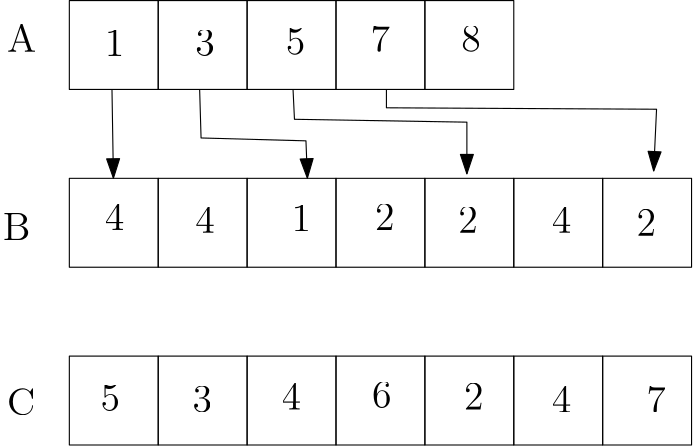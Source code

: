 <?xml version="1.0"?>
<!DOCTYPE ipe SYSTEM "ipe.dtd">
<ipe version="70206" creator="Ipe 7.2.6">
<info created="D:20161128181242" modified="D:20161128181242"/>
<ipestyle name="basic">
<symbol name="arrow/arc(spx)">
<path stroke="sym-stroke" fill="sym-stroke" pen="sym-pen">
0 0 m
-1 0.333 l
-1 -0.333 l
h
</path>
</symbol>
<symbol name="arrow/farc(spx)">
<path stroke="sym-stroke" fill="white" pen="sym-pen">
0 0 m
-1 0.333 l
-1 -0.333 l
h
</path>
</symbol>
<symbol name="arrow/ptarc(spx)">
<path stroke="sym-stroke" fill="sym-stroke" pen="sym-pen">
0 0 m
-1 0.333 l
-0.8 0 l
-1 -0.333 l
h
</path>
</symbol>
<symbol name="arrow/fptarc(spx)">
<path stroke="sym-stroke" fill="white" pen="sym-pen">
0 0 m
-1 0.333 l
-0.8 0 l
-1 -0.333 l
h
</path>
</symbol>
<symbol name="mark/circle(sx)" transformations="translations">
<path fill="sym-stroke">
0.6 0 0 0.6 0 0 e
0.4 0 0 0.4 0 0 e
</path>
</symbol>
<symbol name="mark/disk(sx)" transformations="translations">
<path fill="sym-stroke">
0.6 0 0 0.6 0 0 e
</path>
</symbol>
<symbol name="mark/fdisk(sfx)" transformations="translations">
<group>
<path fill="sym-fill">
0.5 0 0 0.5 0 0 e
</path>
<path fill="sym-stroke" fillrule="eofill">
0.6 0 0 0.6 0 0 e
0.4 0 0 0.4 0 0 e
</path>
</group>
</symbol>
<symbol name="mark/box(sx)" transformations="translations">
<path fill="sym-stroke" fillrule="eofill">
-0.6 -0.6 m
0.6 -0.6 l
0.6 0.6 l
-0.6 0.6 l
h
-0.4 -0.4 m
0.4 -0.4 l
0.4 0.4 l
-0.4 0.4 l
h
</path>
</symbol>
<symbol name="mark/square(sx)" transformations="translations">
<path fill="sym-stroke">
-0.6 -0.6 m
0.6 -0.6 l
0.6 0.6 l
-0.6 0.6 l
h
</path>
</symbol>
<symbol name="mark/fsquare(sfx)" transformations="translations">
<group>
<path fill="sym-fill">
-0.5 -0.5 m
0.5 -0.5 l
0.5 0.5 l
-0.5 0.5 l
h
</path>
<path fill="sym-stroke" fillrule="eofill">
-0.6 -0.6 m
0.6 -0.6 l
0.6 0.6 l
-0.6 0.6 l
h
-0.4 -0.4 m
0.4 -0.4 l
0.4 0.4 l
-0.4 0.4 l
h
</path>
</group>
</symbol>
<symbol name="mark/cross(sx)" transformations="translations">
<group>
<path fill="sym-stroke">
-0.43 -0.57 m
0.57 0.43 l
0.43 0.57 l
-0.57 -0.43 l
h
</path>
<path fill="sym-stroke">
-0.43 0.57 m
0.57 -0.43 l
0.43 -0.57 l
-0.57 0.43 l
h
</path>
</group>
</symbol>
<symbol name="arrow/fnormal(spx)">
<path stroke="sym-stroke" fill="white" pen="sym-pen">
0 0 m
-1 0.333 l
-1 -0.333 l
h
</path>
</symbol>
<symbol name="arrow/pointed(spx)">
<path stroke="sym-stroke" fill="sym-stroke" pen="sym-pen">
0 0 m
-1 0.333 l
-0.8 0 l
-1 -0.333 l
h
</path>
</symbol>
<symbol name="arrow/fpointed(spx)">
<path stroke="sym-stroke" fill="white" pen="sym-pen">
0 0 m
-1 0.333 l
-0.8 0 l
-1 -0.333 l
h
</path>
</symbol>
<symbol name="arrow/linear(spx)">
<path stroke="sym-stroke" pen="sym-pen">
-1 0.333 m
0 0 l
-1 -0.333 l
</path>
</symbol>
<symbol name="arrow/fdouble(spx)">
<path stroke="sym-stroke" fill="white" pen="sym-pen">
0 0 m
-1 0.333 l
-1 -0.333 l
h
-1 0 m
-2 0.333 l
-2 -0.333 l
h
</path>
</symbol>
<symbol name="arrow/double(spx)">
<path stroke="sym-stroke" fill="sym-stroke" pen="sym-pen">
0 0 m
-1 0.333 l
-1 -0.333 l
h
-1 0 m
-2 0.333 l
-2 -0.333 l
h
</path>
</symbol>
<pen name="heavier" value="0.8"/>
<pen name="fat" value="1.2"/>
<pen name="ultrafat" value="2"/>
<symbolsize name="large" value="5"/>
<symbolsize name="small" value="2"/>
<symbolsize name="tiny" value="1.1"/>
<arrowsize name="large" value="10"/>
<arrowsize name="small" value="5"/>
<arrowsize name="tiny" value="3"/>
<color name="red" value="1 0 0"/>
<color name="green" value="0 1 0"/>
<color name="blue" value="0 0 1"/>
<color name="yellow" value="1 1 0"/>
<color name="orange" value="1 0.647 0"/>
<color name="gold" value="1 0.843 0"/>
<color name="purple" value="0.627 0.125 0.941"/>
<color name="gray" value="0.745"/>
<color name="brown" value="0.647 0.165 0.165"/>
<color name="navy" value="0 0 0.502"/>
<color name="pink" value="1 0.753 0.796"/>
<color name="seagreen" value="0.18 0.545 0.341"/>
<color name="turquoise" value="0.251 0.878 0.816"/>
<color name="violet" value="0.933 0.51 0.933"/>
<color name="darkblue" value="0 0 0.545"/>
<color name="darkcyan" value="0 0.545 0.545"/>
<color name="darkgray" value="0.663"/>
<color name="darkgreen" value="0 0.392 0"/>
<color name="darkmagenta" value="0.545 0 0.545"/>
<color name="darkorange" value="1 0.549 0"/>
<color name="darkred" value="0.545 0 0"/>
<color name="lightblue" value="0.678 0.847 0.902"/>
<color name="lightcyan" value="0.878 1 1"/>
<color name="lightgray" value="0.827"/>
<color name="lightgreen" value="0.565 0.933 0.565"/>
<color name="lightyellow" value="1 1 0.878"/>
<dashstyle name="dashed" value="[4] 0"/>
<dashstyle name="dotted" value="[1 3] 0"/>
<dashstyle name="dash dotted" value="[4 2 1 2] 0"/>
<dashstyle name="dash dot dotted" value="[4 2 1 2 1 2] 0"/>
<textsize name="large" value="\large"/>
<textsize name="Large" value="\Large"/>
<textsize name="LARGE" value="\LARGE"/>
<textsize name="huge" value="\huge"/>
<textsize name="Huge" value="\Huge"/>
<textsize name="small" value="\small"/>
<textsize name="footnote" value="\footnotesize"/>
<textsize name="tiny" value="\tiny"/>
<textstyle name="center" begin="\begin{center}" end="\end{center}"/>
<textstyle name="itemize" begin="\begin{itemize}" end="\end{itemize}"/>
<textstyle name="item" begin="\begin{itemize}\item{}" end="\end{itemize}"/>
<gridsize name="4 pts" value="4"/>
<gridsize name="8 pts (~3 mm)" value="8"/>
<gridsize name="16 pts (~6 mm)" value="16"/>
<gridsize name="32 pts (~12 mm)" value="32"/>
<gridsize name="10 pts (~3.5 mm)" value="10"/>
<gridsize name="20 pts (~7 mm)" value="20"/>
<gridsize name="14 pts (~5 mm)" value="14"/>
<gridsize name="28 pts (~10 mm)" value="28"/>
<gridsize name="56 pts (~20 mm)" value="56"/>
<anglesize name="90 deg" value="90"/>
<anglesize name="60 deg" value="60"/>
<anglesize name="45 deg" value="45"/>
<anglesize name="30 deg" value="30"/>
<anglesize name="22.5 deg" value="22.5"/>
<opacity name="10%" value="0.1"/>
<opacity name="30%" value="0.3"/>
<opacity name="50%" value="0.5"/>
<opacity name="75%" value="0.75"/>
<tiling name="falling" angle="-60" step="4" width="1"/>
<tiling name="rising" angle="30" step="4" width="1"/>
</ipestyle>
<page>
<layer name="alpha"/>
<view layers="alpha" active="alpha"/>
<path layer="alpha" stroke="black">
128 768 m
128 736 l
160 736 l
160 768 l
h
</path>
<path stroke="black">
160 768 m
160 736 l
192 736 l
192 768 l
h
</path>
<path stroke="black">
192 768 m
192 736 l
224 736 l
224 768 l
h
</path>
<path stroke="black">
224 768 m
224 736 l
256 736 l
256 768 l
h
</path>
<path stroke="black">
256 768 m
256 736 l
288 736 l
288 768 l
h
</path>
<text transformations="translations" pos="140.767 748.016" stroke="black" type="label" width="7.024" height="9.245" depth="0" valign="baseline" size="Large">1</text>
<text matrix="1 0 0 1 -9.82815 -4.13817" transformations="translations" pos="183.183 752.154" stroke="black" type="label" width="7.024" height="9.245" depth="0" valign="baseline" size="Large">3</text>
<text matrix="1 0 0 1 -6.72453 -0.517271" transformations="translations" pos="212.668 749.051" stroke="black" type="label" width="7.024" height="9.245" depth="0" valign="baseline" size="Large">5</text>
<text matrix="1 0 0 1 -4.65544 -3.10363" transformations="translations" pos="241.117 752.671" stroke="black" type="label" width="7.024" height="9.245" depth="0" valign="baseline" size="Large">7</text>
<text matrix="1 0 0 1 -6.20725 -2.06908" transformations="translations" pos="275.257 751.637" stroke="black" type="label" width="7.024" height="9.245" depth="0" valign="baseline" size="Large">8</text>
<text matrix="1 0 0 1 2.58636 -6.72453" transformations="translations" pos="103.006 756.292" stroke="black" type="label" width="10.53" height="9.803" depth="0" valign="baseline" size="Large">A</text>
<path stroke="black">
128 704 m
128 672 l
160 672 l
160 704 l
h
</path>
<path stroke="black">
160 704 m
160 672 l
192 672 l
192 704 l
h
</path>
<path stroke="black">
192 704 m
192 672 l
224 672 l
224 704 l
h
</path>
<path stroke="black">
224 704 m
224 672 l
256 672 l
256 704 l
h
</path>
<path stroke="black">
256 704 m
256 672 l
288 672 l
288 704 l
h
</path>
<path stroke="black">
288 704 m
288 672 l
320 672 l
320 704 l
h
</path>
<path stroke="black">
320 704 m
320 672 l
352 672 l
352 704 l
h
</path>
<path stroke="black">
128 640 m
128 608 l
160 608 l
160 640 l
h
</path>
<path stroke="black">
160 640 m
160 608 l
192 608 l
192 640 l
h
</path>
<path stroke="black">
192 640 m
192 608 l
224 608 l
224 640 l
h
</path>
<path stroke="black">
224 640 m
224 608 l
256 608 l
256 640 l
h
</path>
<path stroke="black">
256 640 m
256 608 l
288 608 l
288 640 l
h
</path>
<path stroke="black">
288 640 m
288 608 l
320 608 l
320 640 l
h
</path>
<path stroke="black">
320 640 m
320 608 l
352 608 l
352 640 l
h
</path>
<text matrix="1 0 0 1 0.517271 -2.06908" transformations="translations" pos="140.25 687.495" stroke="black" type="label" width="7.024" height="9.245" depth="0" valign="baseline" size="Large">4</text>
<text matrix="1 0 0 1 -2.06908 -3.6209" transformations="translations" pos="175.424 688.013" stroke="black" type="label" width="7.024" height="9.245" depth="0" valign="baseline" size="Large">4</text>
<text matrix="1 0 0 1 0.517271 -4.65544" transformations="translations" pos="207.495 689.564" stroke="black" type="label" width="7.024" height="9.245" depth="0" valign="baseline" size="Large">1</text>
<text matrix="1 0 0 1 -6.20725 -4.65544" transformations="translations" pos="244.221 690.082" stroke="black" type="label" width="7.024" height="9.245" depth="0" valign="baseline" size="Large">2</text>
<text matrix="1 0 0 1 -2.58636 -6.72453" transformations="translations" pos="270.602 691.116" stroke="black" type="label" width="7.024" height="9.245" depth="0" valign="baseline" size="Large">2</text>
<text matrix="1 0 0 1 3.10363 -3.10363" transformations="translations" pos="298.535 687.495" stroke="black" type="label" width="7.024" height="9.245" depth="0" valign="baseline" size="Large">4</text>
<text matrix="1 0 0 1 -5.68998 -3.6209" transformations="translations" pos="337.847 686.978" stroke="black" type="label" width="7.024" height="9.245" depth="0" valign="baseline" size="Large">2</text>
<text matrix="1 0 0 1 1.03454 -3.6209" transformations="translations" pos="138.18 623.871" stroke="black" type="label" width="7.024" height="9.245" depth="0" valign="baseline" size="Large">5</text>
<text matrix="1 0 0 1 -2.58636 -4.13817" transformations="translations" pos="174.907 623.871" stroke="black" type="label" width="7.024" height="9.245" depth="0" valign="baseline" size="Large">3</text>
<text matrix="1 0 0 1 -2.58636 -1.55181" transformations="translations" pos="206.978 622.319" stroke="black" type="label" width="7.024" height="9.245" depth="0" valign="baseline" size="Large">4</text>
<text matrix="1 0 0 1 3.10363 -4.13817" transformations="translations" pos="233.876 625.423" stroke="black" type="label" width="7.024" height="9.245" depth="0" valign="baseline" size="Large">6</text>
<text matrix="1 0 0 1 0 -6.20725" transformations="translations" pos="270.085 626.975" stroke="black" type="label" width="7.024" height="9.245" depth="0" valign="baseline" size="Large">2</text>
<text matrix="1 0 0 1 -4.65544 -3.6209" transformations="translations" pos="306.294 623.354" stroke="black" type="label" width="7.024" height="9.245" depth="0" valign="baseline" size="Large">4</text>
<text matrix="1 0 0 1 0 -5.17271" transformations="translations" pos="335.778 624.905" stroke="black" type="label" width="7.024" height="9.245" depth="0" valign="baseline" size="Large">7</text>
<text matrix="1 0 0 1 1.55181 -8.79361" transformations="translations" pos="102.489 690.599" stroke="black" type="label" width="9.948" height="9.803" depth="0" valign="baseline" size="Large">B</text>
<text matrix="1 0 0 1 5.68998 -4.13817" transformations="translations" pos="99.9024 622.836" stroke="black" type="label" width="10.145" height="9.803" depth="0" valign="baseline" size="Large">C</text>
<path stroke="black" arrow="normal/normal">
143.353 736.119 m
143.87 704.048 l
</path>
<path stroke="black" arrow="normal/normal">
174.907 736.119 m
175.424 718.532 l
213.185 717.497 l
213.702 704.048 l
</path>
<path stroke="black" arrow="normal/normal">
208.529 736.119 m
209.047 725.256 l
271.119 724.222 l
271.119 705.6 l
</path>
<path stroke="black" arrow="normal/normal">
242.152 736.119 m
242.152 729.394 l
339.399 728.877 l
338.364 706.634 l
</path>
</page>
</ipe>
